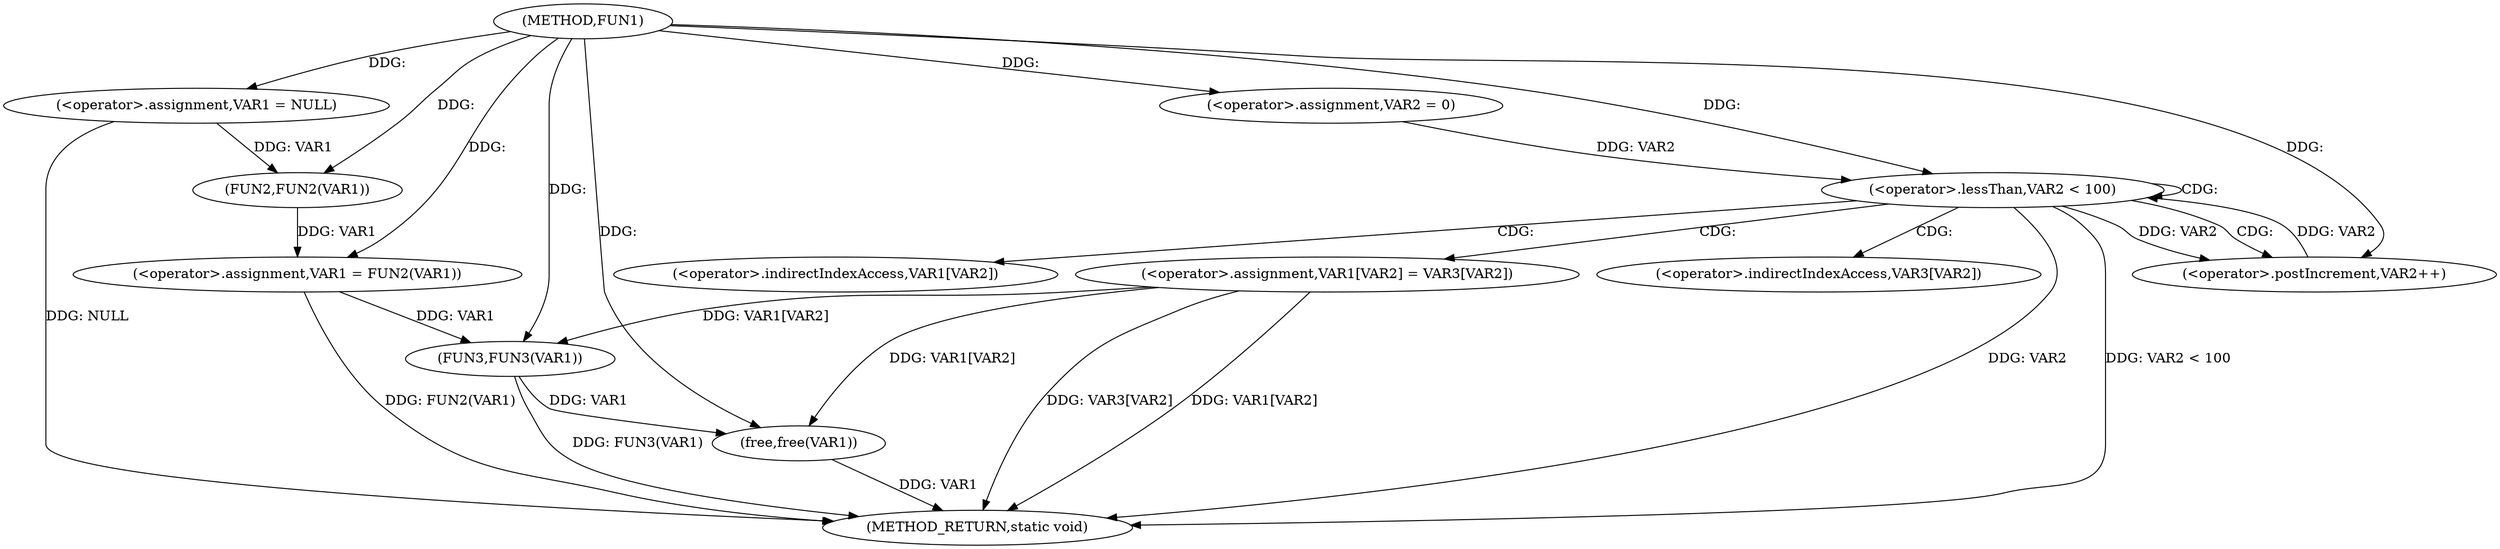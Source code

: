 digraph FUN1 {  
"1000100" [label = "(METHOD,FUN1)" ]
"1000134" [label = "(METHOD_RETURN,static void)" ]
"1000103" [label = "(<operator>.assignment,VAR1 = NULL)" ]
"1000106" [label = "(<operator>.assignment,VAR1 = FUN2(VAR1))" ]
"1000108" [label = "(FUN2,FUN2(VAR1))" ]
"1000114" [label = "(<operator>.assignment,VAR2 = 0)" ]
"1000117" [label = "(<operator>.lessThan,VAR2 < 100)" ]
"1000120" [label = "(<operator>.postIncrement,VAR2++)" ]
"1000123" [label = "(<operator>.assignment,VAR1[VAR2] = VAR3[VAR2])" ]
"1000130" [label = "(FUN3,FUN3(VAR1))" ]
"1000132" [label = "(free,free(VAR1))" ]
"1000124" [label = "(<operator>.indirectIndexAccess,VAR1[VAR2])" ]
"1000127" [label = "(<operator>.indirectIndexAccess,VAR3[VAR2])" ]
  "1000117" -> "1000134"  [ label = "DDG: VAR2 < 100"] 
  "1000130" -> "1000134"  [ label = "DDG: FUN3(VAR1)"] 
  "1000106" -> "1000134"  [ label = "DDG: FUN2(VAR1)"] 
  "1000103" -> "1000134"  [ label = "DDG: NULL"] 
  "1000123" -> "1000134"  [ label = "DDG: VAR3[VAR2]"] 
  "1000117" -> "1000134"  [ label = "DDG: VAR2"] 
  "1000132" -> "1000134"  [ label = "DDG: VAR1"] 
  "1000123" -> "1000134"  [ label = "DDG: VAR1[VAR2]"] 
  "1000100" -> "1000103"  [ label = "DDG: "] 
  "1000108" -> "1000106"  [ label = "DDG: VAR1"] 
  "1000100" -> "1000106"  [ label = "DDG: "] 
  "1000103" -> "1000108"  [ label = "DDG: VAR1"] 
  "1000100" -> "1000108"  [ label = "DDG: "] 
  "1000100" -> "1000114"  [ label = "DDG: "] 
  "1000114" -> "1000117"  [ label = "DDG: VAR2"] 
  "1000120" -> "1000117"  [ label = "DDG: VAR2"] 
  "1000100" -> "1000117"  [ label = "DDG: "] 
  "1000117" -> "1000120"  [ label = "DDG: VAR2"] 
  "1000100" -> "1000120"  [ label = "DDG: "] 
  "1000106" -> "1000130"  [ label = "DDG: VAR1"] 
  "1000123" -> "1000130"  [ label = "DDG: VAR1[VAR2]"] 
  "1000100" -> "1000130"  [ label = "DDG: "] 
  "1000130" -> "1000132"  [ label = "DDG: VAR1"] 
  "1000123" -> "1000132"  [ label = "DDG: VAR1[VAR2]"] 
  "1000100" -> "1000132"  [ label = "DDG: "] 
  "1000117" -> "1000123"  [ label = "CDG: "] 
  "1000117" -> "1000124"  [ label = "CDG: "] 
  "1000117" -> "1000120"  [ label = "CDG: "] 
  "1000117" -> "1000117"  [ label = "CDG: "] 
  "1000117" -> "1000127"  [ label = "CDG: "] 
}
